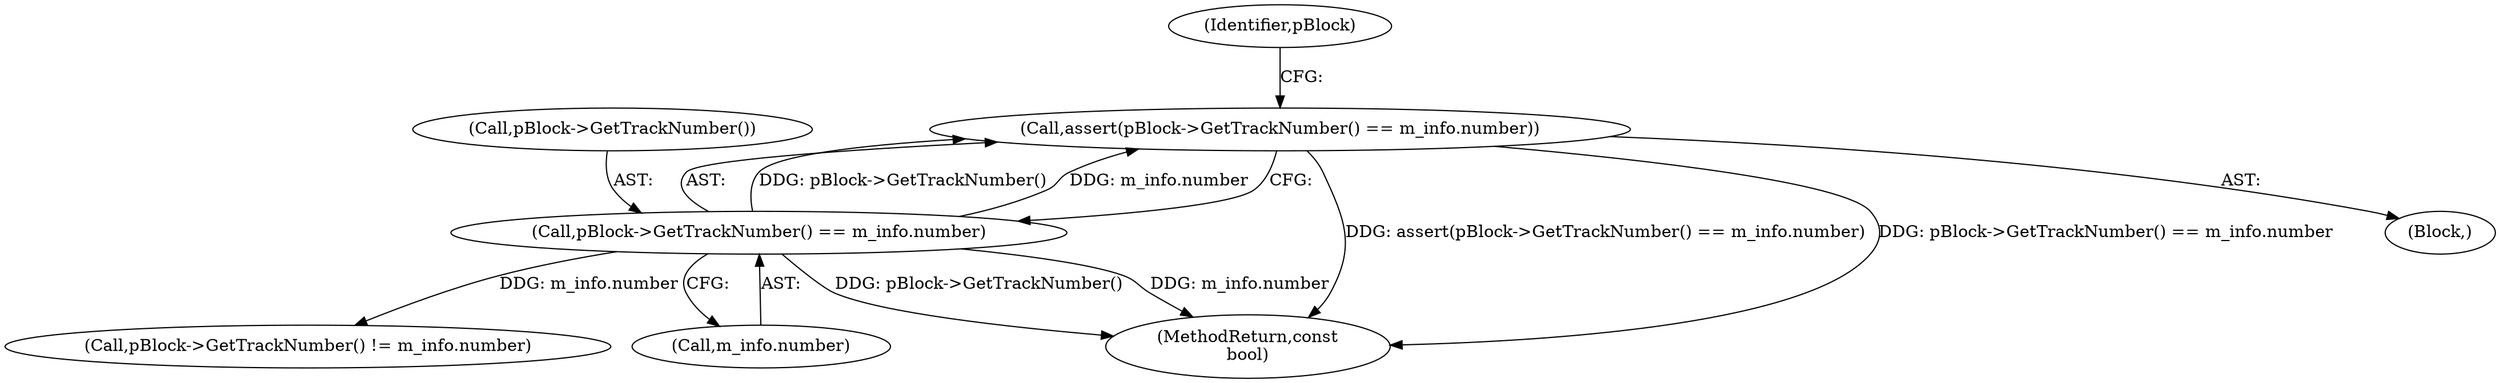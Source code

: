 digraph "0_Android_04839626ed859623901ebd3a5fd483982186b59d_213@API" {
"1000115" [label="(Call,assert(pBlock->GetTrackNumber() == m_info.number))"];
"1000116" [label="(Call,pBlock->GetTrackNumber() == m_info.number)"];
"1000134" [label="(MethodReturn,const\nbool)"];
"1000107" [label="(Block,)"];
"1000125" [label="(Call,pBlock->GetTrackNumber() != m_info.number)"];
"1000116" [label="(Call,pBlock->GetTrackNumber() == m_info.number)"];
"1000118" [label="(Call,m_info.number)"];
"1000115" [label="(Call,assert(pBlock->GetTrackNumber() == m_info.number))"];
"1000124" [label="(Identifier,pBlock)"];
"1000117" [label="(Call,pBlock->GetTrackNumber())"];
"1000115" -> "1000107"  [label="AST: "];
"1000115" -> "1000116"  [label="CFG: "];
"1000116" -> "1000115"  [label="AST: "];
"1000124" -> "1000115"  [label="CFG: "];
"1000115" -> "1000134"  [label="DDG: assert(pBlock->GetTrackNumber() == m_info.number)"];
"1000115" -> "1000134"  [label="DDG: pBlock->GetTrackNumber() == m_info.number"];
"1000116" -> "1000115"  [label="DDG: pBlock->GetTrackNumber()"];
"1000116" -> "1000115"  [label="DDG: m_info.number"];
"1000116" -> "1000118"  [label="CFG: "];
"1000117" -> "1000116"  [label="AST: "];
"1000118" -> "1000116"  [label="AST: "];
"1000116" -> "1000134"  [label="DDG: pBlock->GetTrackNumber()"];
"1000116" -> "1000134"  [label="DDG: m_info.number"];
"1000116" -> "1000125"  [label="DDG: m_info.number"];
}

